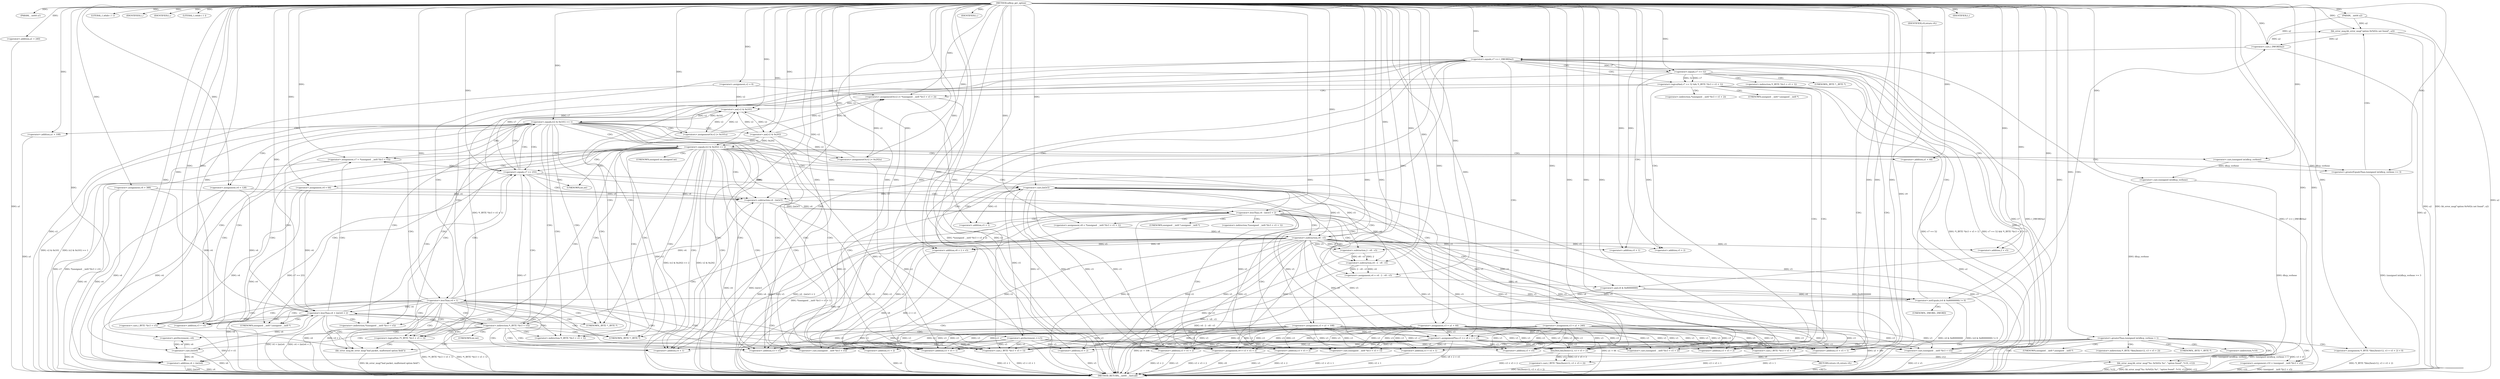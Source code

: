 digraph udhcp_get_option {  
"1000111" [label = "(METHOD,udhcp_get_option)" ]
"1000359" [label = "(METHOD_RETURN,__int64 __fastcall)" ]
"1000112" [label = "(PARAM,__int64 a1)" ]
"1000113" [label = "(PARAM,__int64 a2)" ]
"1000125" [label = "(<operator>.assignment,v2 = 0)" ]
"1000128" [label = "(<operator>.assignment,v3 = a1 + 240)" ]
"1000130" [label = "(<operator>.addition,a1 + 240)" ]
"1000133" [label = "(<operator>.assignment,v4 = 388)" ]
"1000137" [label = "(LITERAL,1,while ( 1 ))" ]
"1000139" [label = "(IDENTIFIER,L,)" ]
"1000140" [label = "(IDENTIFIER,L,)" ]
"1000142" [label = "(LITERAL,1,while ( 1 ))" ]
"1000144" [label = "(<operator>.assignment,v7 = *(unsigned __int8 *)(v3 + v5))" ]
"1000147" [label = "(<operator>.cast,(unsigned __int8 *)(v3 + v5))" ]
"1000149" [label = "(<operator>.addition,v3 + v5)" ]
"1000154" [label = "(<operator>.cast,(_BYTE *)(v3 + v5))" ]
"1000156" [label = "(<operator>.addition,v3 + v5)" ]
"1000160" [label = "(<operator>.preDecrement,--v6)" ]
"1000162" [label = "(<operator>.preIncrement,++v5)" ]
"1000165" [label = "(<operator>.lessThan,v4 + (int)v6 < 2)" ]
"1000166" [label = "(<operator>.addition,v4 + (int)v6)" ]
"1000168" [label = "(<operator>.cast,(int)v6)" ]
"1000174" [label = "(<operator>.equals,v7 == 255)" ]
"1000179" [label = "(<operator>.equals,(v2 & 0x101) == 1)" ]
"1000180" [label = "(<operator>.and,v2 & 0x101)" ]
"1000185" [label = "(<operators>.assignmentOr,v2 |= 0x101u)" ]
"1000188" [label = "(<operator>.assignment,v4 = 128)" ]
"1000191" [label = "(<operator>.assignment,v3 = a1 + 108)" ]
"1000193" [label = "(<operator>.addition,a1 + 108)" ]
"1000198" [label = "(<operator>.equals,(v2 & 0x202) == 2)" ]
"1000199" [label = "(<operator>.and,v2 & 0x202)" ]
"1000204" [label = "(<operators>.assignmentOr,v2 |= 0x202u)" ]
"1000207" [label = "(<operator>.assignment,v4 = 64)" ]
"1000210" [label = "(<operator>.assignment,v3 = a1 + 44)" ]
"1000212" [label = "(<operator>.addition,a1 + 44)" ]
"1000217" [label = "(<operator>.greaterEqualsThan,(unsigned int)dhcp_verbose >= 3)" ]
"1000218" [label = "(<operator>.cast,(unsigned int)dhcp_verbose)" ]
"1000222" [label = "(bb_error_msg,bb_error_msg(\"option 0x%02x not found\", a2))" ]
"1000225" [label = "(IDENTIFIER,L,)" ]
"1000227" [label = "(<operator>.lessThan,v4 - (int)v5 < 2)" ]
"1000228" [label = "(<operator>.subtraction,v4 - (int)v5)" ]
"1000230" [label = "(<operator>.cast,(int)v5)" ]
"1000235" [label = "(<operator>.assignment,v8 = *(unsigned __int8 *)(v3 + v5 + 1))" ]
"1000238" [label = "(<operator>.cast,(unsigned __int8 *)(v3 + v5 + 1))" ]
"1000240" [label = "(<operator>.addition,v3 + v5 + 1)" ]
"1000242" [label = "(<operator>.addition,v5 + 1)" ]
"1000245" [label = "(<operator>.assignment,v4 = v4 - 2 - v8 - v5)" ]
"1000247" [label = "(<operator>.subtraction,v4 - 2 - v8 - v5)" ]
"1000249" [label = "(<operator>.subtraction,2 - v8 - v5)" ]
"1000251" [label = "(<operator>.subtraction,v8 - v5)" ]
"1000255" [label = "(<operator>.notEquals,(v4 & 0x80000000) != 0)" ]
"1000256" [label = "(<operator>.and,v4 & 0x80000000)" ]
"1000262" [label = "(<operator>.equals,v7 == (_DWORD)a2)" ]
"1000264" [label = "(<operator>.cast,(_DWORD)a2)" ]
"1000269" [label = "(<operator>.logicalAnd,v7 == 52 && *(_BYTE *)(v3 + v5 + 1))" ]
"1000270" [label = "(<operator>.equals,v7 == 52)" ]
"1000274" [label = "(<operator>.cast,(_BYTE *)(v3 + v5 + 1))" ]
"1000276" [label = "(<operator>.addition,v3 + v5 + 1)" ]
"1000278" [label = "(<operator>.addition,v5 + 1)" ]
"1000281" [label = "(<operators>.assignmentOr,v2 |= *(unsigned __int8 *)(v3 + v5 + 2))" ]
"1000284" [label = "(<operator>.cast,(unsigned __int8 *)(v3 + v5 + 2))" ]
"1000286" [label = "(<operator>.addition,v3 + v5 + 2)" ]
"1000288" [label = "(<operator>.addition,v5 + 2)" ]
"1000291" [label = "(<operator>.assignmentPlus,v3 += v8 + 2 + v5)" ]
"1000293" [label = "(<operator>.addition,v8 + 2 + v5)" ]
"1000295" [label = "(<operator>.addition,2 + v5)" ]
"1000299" [label = "(<operator>.lessThan,v4 < 1)" ]
"1000304" [label = "(<operator>.logicalNot,!*(_BYTE *)(v3 + v5 + 1))" ]
"1000306" [label = "(<operator>.cast,(_BYTE *)(v3 + v5 + 1))" ]
"1000308" [label = "(<operator>.addition,v3 + v5 + 1)" ]
"1000310" [label = "(<operator>.addition,v5 + 1)" ]
"1000315" [label = "(bb_error_msg,bb_error_msg(\"bad packet, malformed option field\"))" ]
"1000317" [label = "(IDENTIFIER,L,)" ]
"1000318" [label = "(<operator>.assignment,v9 = v3 + v5 + 2)" ]
"1000320" [label = "(<operator>.addition,v3 + v5 + 2)" ]
"1000322" [label = "(<operator>.addition,v5 + 2)" ]
"1000326" [label = "(<operator>.greaterThan,(unsigned int)dhcp_verbose > 1)" ]
"1000327" [label = "(<operator>.cast,(unsigned int)dhcp_verbose)" ]
"1000332" [label = "(<operator>.assignment,v10 = (unsigned __int8 *)(v3 + v5))" ]
"1000334" [label = "(<operator>.cast,(unsigned __int8 *)(v3 + v5))" ]
"1000336" [label = "(<operator>.addition,v3 + v5)" ]
"1000339" [label = "(<operator>.assignment,*(_BYTE *)bin2hex(v12, v3 + v5 + 2) = 0)" ]
"1000341" [label = "(<operator>.cast,(_BYTE *)bin2hex(v12, v3 + v5 + 2))" ]
"1000343" [label = "(bin2hex,bin2hex(v12, v3 + v5 + 2))" ]
"1000345" [label = "(<operator>.addition,v3 + v5 + 2)" ]
"1000347" [label = "(<operator>.addition,v5 + 2)" ]
"1000351" [label = "(bb_error_msg,bb_error_msg(\"%s: 0x%02x %s\", \"option found\", *v10, v12))" ]
"1000357" [label = "(RETURN,return v9;,return v9;)" ]
"1000358" [label = "(IDENTIFIER,v9,return v9;)" ]
"1000146" [label = "(<operator>.indirection,*(unsigned __int8 *)(v3 + v5))" ]
"1000148" [label = "(UNKNOWN,unsigned __int8 *,unsigned __int8 *)" ]
"1000153" [label = "(<operator>.indirection,*(_BYTE *)(v3 + v5))" ]
"1000155" [label = "(UNKNOWN,_BYTE *,_BYTE *)" ]
"1000169" [label = "(UNKNOWN,int,int)" ]
"1000219" [label = "(UNKNOWN,unsigned int,unsigned int)" ]
"1000231" [label = "(UNKNOWN,int,int)" ]
"1000237" [label = "(<operator>.indirection,*(unsigned __int8 *)(v3 + v5 + 1))" ]
"1000239" [label = "(UNKNOWN,unsigned __int8 *,unsigned __int8 *)" ]
"1000265" [label = "(UNKNOWN,_DWORD,_DWORD)" ]
"1000273" [label = "(<operator>.indirection,*(_BYTE *)(v3 + v5 + 1))" ]
"1000275" [label = "(UNKNOWN,_BYTE *,_BYTE *)" ]
"1000283" [label = "(<operator>.indirection,*(unsigned __int8 *)(v3 + v5 + 2))" ]
"1000285" [label = "(UNKNOWN,unsigned __int8 *,unsigned __int8 *)" ]
"1000305" [label = "(<operator>.indirection,*(_BYTE *)(v3 + v5 + 1))" ]
"1000307" [label = "(UNKNOWN,_BYTE *,_BYTE *)" ]
"1000335" [label = "(UNKNOWN,unsigned __int8 *,unsigned __int8 *)" ]
"1000340" [label = "(<operator>.indirection,*(_BYTE *)bin2hex(v12, v3 + v5 + 2))" ]
"1000342" [label = "(UNKNOWN,_BYTE *,_BYTE *)" ]
"1000354" [label = "(<operator>.indirection,*v10)" ]
  "1000357" -> "1000359"  [ label = "DDG: <RET>"] 
  "1000228" -> "1000359"  [ label = "DDG: v4"] 
  "1000210" -> "1000359"  [ label = "DDG: a1 + 44"] 
  "1000326" -> "1000359"  [ label = "DDG: (unsigned int)dhcp_verbose"] 
  "1000293" -> "1000359"  [ label = "DDG: v8"] 
  "1000166" -> "1000359"  [ label = "DDG: v4"] 
  "1000193" -> "1000359"  [ label = "DDG: a1"] 
  "1000204" -> "1000359"  [ label = "DDG: v2"] 
  "1000199" -> "1000359"  [ label = "DDG: v2"] 
  "1000293" -> "1000359"  [ label = "DDG: 2 + v5"] 
  "1000347" -> "1000359"  [ label = "DDG: v5"] 
  "1000113" -> "1000359"  [ label = "DDG: a2"] 
  "1000320" -> "1000359"  [ label = "DDG: v5 + 2"] 
  "1000198" -> "1000359"  [ label = "DDG: v2 & 0x202"] 
  "1000188" -> "1000359"  [ label = "DDG: v4"] 
  "1000165" -> "1000359"  [ label = "DDG: v4 + (int)v6"] 
  "1000318" -> "1000359"  [ label = "DDG: v9"] 
  "1000174" -> "1000359"  [ label = "DDG: v7 == 255"] 
  "1000320" -> "1000359"  [ label = "DDG: v3"] 
  "1000269" -> "1000359"  [ label = "DDG: v7 == 52 && *(_BYTE *)(v3 + v5 + 1)"] 
  "1000306" -> "1000359"  [ label = "DDG: v3 + v5 + 1"] 
  "1000351" -> "1000359"  [ label = "DDG: bb_error_msg(\"%s: 0x%02x %s\", \"option found\", *v10, v12)"] 
  "1000212" -> "1000359"  [ label = "DDG: a1"] 
  "1000217" -> "1000359"  [ label = "DDG: (unsigned int)dhcp_verbose >= 3"] 
  "1000332" -> "1000359"  [ label = "DDG: (unsigned __int8 *)(v3 + v5)"] 
  "1000228" -> "1000359"  [ label = "DDG: (int)v5"] 
  "1000322" -> "1000359"  [ label = "DDG: v5"] 
  "1000255" -> "1000359"  [ label = "DDG: v4 & 0x80000000"] 
  "1000281" -> "1000359"  [ label = "DDG: *(unsigned __int8 *)(v3 + v5 + 2)"] 
  "1000128" -> "1000359"  [ label = "DDG: a1 + 240"] 
  "1000351" -> "1000359"  [ label = "DDG: v12"] 
  "1000318" -> "1000359"  [ label = "DDG: v3 + v5 + 2"] 
  "1000133" -> "1000359"  [ label = "DDG: v4"] 
  "1000269" -> "1000359"  [ label = "DDG: v7 == 52"] 
  "1000264" -> "1000359"  [ label = "DDG: a2"] 
  "1000227" -> "1000359"  [ label = "DDG: v4 - (int)v5 < 2"] 
  "1000222" -> "1000359"  [ label = "DDG: a2"] 
  "1000179" -> "1000359"  [ label = "DDG: v2 & 0x101"] 
  "1000343" -> "1000359"  [ label = "DDG: v3 + v5 + 2"] 
  "1000281" -> "1000359"  [ label = "DDG: v2"] 
  "1000308" -> "1000359"  [ label = "DDG: v5 + 1"] 
  "1000245" -> "1000359"  [ label = "DDG: v4 - 2 - v8 - v5"] 
  "1000235" -> "1000359"  [ label = "DDG: *(unsigned __int8 *)(v3 + v5 + 1)"] 
  "1000270" -> "1000359"  [ label = "DDG: v7"] 
  "1000262" -> "1000359"  [ label = "DDG: v7"] 
  "1000304" -> "1000359"  [ label = "DDG: !*(_BYTE *)(v3 + v5 + 1)"] 
  "1000345" -> "1000359"  [ label = "DDG: v3"] 
  "1000291" -> "1000359"  [ label = "DDG: v8 + 2 + v5"] 
  "1000255" -> "1000359"  [ label = "DDG: (v4 & 0x80000000) != 0"] 
  "1000222" -> "1000359"  [ label = "DDG: bb_error_msg(\"option 0x%02x not found\", a2)"] 
  "1000191" -> "1000359"  [ label = "DDG: a1 + 108"] 
  "1000130" -> "1000359"  [ label = "DDG: a1"] 
  "1000247" -> "1000359"  [ label = "DDG: 2 - v8 - v5"] 
  "1000341" -> "1000359"  [ label = "DDG: bin2hex(v12, v3 + v5 + 2)"] 
  "1000251" -> "1000359"  [ label = "DDG: v8"] 
  "1000168" -> "1000359"  [ label = "DDG: v6"] 
  "1000198" -> "1000359"  [ label = "DDG: (v2 & 0x202) == 2"] 
  "1000256" -> "1000359"  [ label = "DDG: v4"] 
  "1000315" -> "1000359"  [ label = "DDG: bb_error_msg(\"bad packet, malformed option field\")"] 
  "1000207" -> "1000359"  [ label = "DDG: v4"] 
  "1000125" -> "1000359"  [ label = "DDG: v2"] 
  "1000154" -> "1000359"  [ label = "DDG: v3 + v5"] 
  "1000334" -> "1000359"  [ label = "DDG: v3 + v5"] 
  "1000299" -> "1000359"  [ label = "DDG: v4"] 
  "1000227" -> "1000359"  [ label = "DDG: v4 - (int)v5"] 
  "1000327" -> "1000359"  [ label = "DDG: dhcp_verbose"] 
  "1000269" -> "1000359"  [ label = "DDG: *(_BYTE *)(v3 + v5 + 1)"] 
  "1000240" -> "1000359"  [ label = "DDG: v5 + 1"] 
  "1000179" -> "1000359"  [ label = "DDG: (v2 & 0x101) == 1"] 
  "1000299" -> "1000359"  [ label = "DDG: v4 < 1"] 
  "1000351" -> "1000359"  [ label = "DDG: *v10"] 
  "1000345" -> "1000359"  [ label = "DDG: v5 + 2"] 
  "1000276" -> "1000359"  [ label = "DDG: v5 + 1"] 
  "1000262" -> "1000359"  [ label = "DDG: (_DWORD)a2"] 
  "1000144" -> "1000359"  [ label = "DDG: v7"] 
  "1000304" -> "1000359"  [ label = "DDG: *(_BYTE *)(v3 + v5 + 1)"] 
  "1000339" -> "1000359"  [ label = "DDG: *(_BYTE *)bin2hex(v12, v3 + v5 + 2)"] 
  "1000326" -> "1000359"  [ label = "DDG: (unsigned int)dhcp_verbose > 1"] 
  "1000274" -> "1000359"  [ label = "DDG: v3 + v5 + 1"] 
  "1000174" -> "1000359"  [ label = "DDG: v7"] 
  "1000262" -> "1000359"  [ label = "DDG: v7 == (_DWORD)a2"] 
  "1000144" -> "1000359"  [ label = "DDG: *(unsigned __int8 *)(v3 + v5)"] 
  "1000238" -> "1000359"  [ label = "DDG: v3 + v5 + 1"] 
  "1000166" -> "1000359"  [ label = "DDG: (int)v6"] 
  "1000165" -> "1000359"  [ label = "DDG: v4 + (int)v6 < 2"] 
  "1000185" -> "1000359"  [ label = "DDG: v2"] 
  "1000249" -> "1000359"  [ label = "DDG: v8 - v5"] 
  "1000332" -> "1000359"  [ label = "DDG: v10"] 
  "1000111" -> "1000112"  [ label = "DDG: "] 
  "1000111" -> "1000113"  [ label = "DDG: "] 
  "1000111" -> "1000125"  [ label = "DDG: "] 
  "1000111" -> "1000128"  [ label = "DDG: "] 
  "1000111" -> "1000130"  [ label = "DDG: "] 
  "1000111" -> "1000133"  [ label = "DDG: "] 
  "1000111" -> "1000137"  [ label = "DDG: "] 
  "1000111" -> "1000139"  [ label = "DDG: "] 
  "1000111" -> "1000140"  [ label = "DDG: "] 
  "1000111" -> "1000142"  [ label = "DDG: "] 
  "1000111" -> "1000144"  [ label = "DDG: "] 
  "1000291" -> "1000147"  [ label = "DDG: v3"] 
  "1000191" -> "1000147"  [ label = "DDG: v3"] 
  "1000128" -> "1000147"  [ label = "DDG: v3"] 
  "1000210" -> "1000147"  [ label = "DDG: v3"] 
  "1000111" -> "1000147"  [ label = "DDG: "] 
  "1000162" -> "1000147"  [ label = "DDG: v5"] 
  "1000251" -> "1000147"  [ label = "DDG: v5"] 
  "1000291" -> "1000149"  [ label = "DDG: v3"] 
  "1000191" -> "1000149"  [ label = "DDG: v3"] 
  "1000128" -> "1000149"  [ label = "DDG: v3"] 
  "1000210" -> "1000149"  [ label = "DDG: v3"] 
  "1000111" -> "1000149"  [ label = "DDG: "] 
  "1000162" -> "1000149"  [ label = "DDG: v5"] 
  "1000251" -> "1000149"  [ label = "DDG: v5"] 
  "1000111" -> "1000154"  [ label = "DDG: "] 
  "1000111" -> "1000156"  [ label = "DDG: "] 
  "1000168" -> "1000160"  [ label = "DDG: v6"] 
  "1000111" -> "1000160"  [ label = "DDG: "] 
  "1000111" -> "1000162"  [ label = "DDG: "] 
  "1000188" -> "1000165"  [ label = "DDG: v4"] 
  "1000133" -> "1000165"  [ label = "DDG: v4"] 
  "1000207" -> "1000165"  [ label = "DDG: v4"] 
  "1000299" -> "1000165"  [ label = "DDG: v4"] 
  "1000111" -> "1000165"  [ label = "DDG: "] 
  "1000168" -> "1000165"  [ label = "DDG: v6"] 
  "1000188" -> "1000166"  [ label = "DDG: v4"] 
  "1000133" -> "1000166"  [ label = "DDG: v4"] 
  "1000207" -> "1000166"  [ label = "DDG: v4"] 
  "1000299" -> "1000166"  [ label = "DDG: v4"] 
  "1000111" -> "1000166"  [ label = "DDG: "] 
  "1000168" -> "1000166"  [ label = "DDG: v6"] 
  "1000160" -> "1000168"  [ label = "DDG: v6"] 
  "1000111" -> "1000168"  [ label = "DDG: "] 
  "1000270" -> "1000174"  [ label = "DDG: v7"] 
  "1000144" -> "1000174"  [ label = "DDG: v7"] 
  "1000111" -> "1000174"  [ label = "DDG: "] 
  "1000180" -> "1000179"  [ label = "DDG: v2"] 
  "1000180" -> "1000179"  [ label = "DDG: 0x101"] 
  "1000281" -> "1000180"  [ label = "DDG: v2"] 
  "1000125" -> "1000180"  [ label = "DDG: v2"] 
  "1000185" -> "1000180"  [ label = "DDG: v2"] 
  "1000204" -> "1000180"  [ label = "DDG: v2"] 
  "1000199" -> "1000180"  [ label = "DDG: v2"] 
  "1000111" -> "1000180"  [ label = "DDG: "] 
  "1000111" -> "1000179"  [ label = "DDG: "] 
  "1000111" -> "1000185"  [ label = "DDG: "] 
  "1000180" -> "1000185"  [ label = "DDG: v2"] 
  "1000111" -> "1000188"  [ label = "DDG: "] 
  "1000111" -> "1000191"  [ label = "DDG: "] 
  "1000111" -> "1000193"  [ label = "DDG: "] 
  "1000199" -> "1000198"  [ label = "DDG: v2"] 
  "1000199" -> "1000198"  [ label = "DDG: 0x202"] 
  "1000180" -> "1000199"  [ label = "DDG: v2"] 
  "1000111" -> "1000199"  [ label = "DDG: "] 
  "1000111" -> "1000198"  [ label = "DDG: "] 
  "1000111" -> "1000204"  [ label = "DDG: "] 
  "1000199" -> "1000204"  [ label = "DDG: v2"] 
  "1000111" -> "1000207"  [ label = "DDG: "] 
  "1000111" -> "1000210"  [ label = "DDG: "] 
  "1000111" -> "1000212"  [ label = "DDG: "] 
  "1000218" -> "1000217"  [ label = "DDG: dhcp_verbose"] 
  "1000111" -> "1000218"  [ label = "DDG: "] 
  "1000111" -> "1000217"  [ label = "DDG: "] 
  "1000111" -> "1000222"  [ label = "DDG: "] 
  "1000264" -> "1000222"  [ label = "DDG: a2"] 
  "1000113" -> "1000222"  [ label = "DDG: a2"] 
  "1000111" -> "1000225"  [ label = "DDG: "] 
  "1000228" -> "1000227"  [ label = "DDG: v4"] 
  "1000228" -> "1000227"  [ label = "DDG: (int)v5"] 
  "1000188" -> "1000228"  [ label = "DDG: v4"] 
  "1000133" -> "1000228"  [ label = "DDG: v4"] 
  "1000207" -> "1000228"  [ label = "DDG: v4"] 
  "1000299" -> "1000228"  [ label = "DDG: v4"] 
  "1000111" -> "1000228"  [ label = "DDG: "] 
  "1000230" -> "1000228"  [ label = "DDG: v5"] 
  "1000162" -> "1000230"  [ label = "DDG: v5"] 
  "1000111" -> "1000230"  [ label = "DDG: "] 
  "1000251" -> "1000230"  [ label = "DDG: v5"] 
  "1000111" -> "1000227"  [ label = "DDG: "] 
  "1000111" -> "1000235"  [ label = "DDG: "] 
  "1000291" -> "1000238"  [ label = "DDG: v3"] 
  "1000191" -> "1000238"  [ label = "DDG: v3"] 
  "1000128" -> "1000238"  [ label = "DDG: v3"] 
  "1000210" -> "1000238"  [ label = "DDG: v3"] 
  "1000111" -> "1000238"  [ label = "DDG: "] 
  "1000230" -> "1000238"  [ label = "DDG: v5"] 
  "1000291" -> "1000240"  [ label = "DDG: v3"] 
  "1000191" -> "1000240"  [ label = "DDG: v3"] 
  "1000128" -> "1000240"  [ label = "DDG: v3"] 
  "1000210" -> "1000240"  [ label = "DDG: v3"] 
  "1000111" -> "1000240"  [ label = "DDG: "] 
  "1000230" -> "1000240"  [ label = "DDG: v5"] 
  "1000230" -> "1000242"  [ label = "DDG: v5"] 
  "1000111" -> "1000242"  [ label = "DDG: "] 
  "1000247" -> "1000245"  [ label = "DDG: v4"] 
  "1000247" -> "1000245"  [ label = "DDG: 2 - v8 - v5"] 
  "1000111" -> "1000245"  [ label = "DDG: "] 
  "1000228" -> "1000247"  [ label = "DDG: v4"] 
  "1000111" -> "1000247"  [ label = "DDG: "] 
  "1000249" -> "1000247"  [ label = "DDG: 2"] 
  "1000249" -> "1000247"  [ label = "DDG: v8 - v5"] 
  "1000111" -> "1000249"  [ label = "DDG: "] 
  "1000251" -> "1000249"  [ label = "DDG: v8"] 
  "1000251" -> "1000249"  [ label = "DDG: v5"] 
  "1000235" -> "1000251"  [ label = "DDG: v8"] 
  "1000111" -> "1000251"  [ label = "DDG: "] 
  "1000230" -> "1000251"  [ label = "DDG: v5"] 
  "1000256" -> "1000255"  [ label = "DDG: v4"] 
  "1000256" -> "1000255"  [ label = "DDG: 0x80000000"] 
  "1000245" -> "1000256"  [ label = "DDG: v4"] 
  "1000111" -> "1000256"  [ label = "DDG: "] 
  "1000111" -> "1000255"  [ label = "DDG: "] 
  "1000174" -> "1000262"  [ label = "DDG: v7"] 
  "1000111" -> "1000262"  [ label = "DDG: "] 
  "1000264" -> "1000262"  [ label = "DDG: a2"] 
  "1000222" -> "1000264"  [ label = "DDG: a2"] 
  "1000113" -> "1000264"  [ label = "DDG: a2"] 
  "1000111" -> "1000264"  [ label = "DDG: "] 
  "1000270" -> "1000269"  [ label = "DDG: v7"] 
  "1000270" -> "1000269"  [ label = "DDG: 52"] 
  "1000262" -> "1000270"  [ label = "DDG: v7"] 
  "1000111" -> "1000270"  [ label = "DDG: "] 
  "1000111" -> "1000274"  [ label = "DDG: "] 
  "1000291" -> "1000274"  [ label = "DDG: v3"] 
  "1000191" -> "1000274"  [ label = "DDG: v3"] 
  "1000128" -> "1000274"  [ label = "DDG: v3"] 
  "1000210" -> "1000274"  [ label = "DDG: v3"] 
  "1000251" -> "1000274"  [ label = "DDG: v5"] 
  "1000111" -> "1000276"  [ label = "DDG: "] 
  "1000291" -> "1000276"  [ label = "DDG: v3"] 
  "1000191" -> "1000276"  [ label = "DDG: v3"] 
  "1000128" -> "1000276"  [ label = "DDG: v3"] 
  "1000210" -> "1000276"  [ label = "DDG: v3"] 
  "1000251" -> "1000276"  [ label = "DDG: v5"] 
  "1000251" -> "1000278"  [ label = "DDG: v5"] 
  "1000111" -> "1000278"  [ label = "DDG: "] 
  "1000125" -> "1000281"  [ label = "DDG: v2"] 
  "1000185" -> "1000281"  [ label = "DDG: v2"] 
  "1000204" -> "1000281"  [ label = "DDG: v2"] 
  "1000199" -> "1000281"  [ label = "DDG: v2"] 
  "1000111" -> "1000281"  [ label = "DDG: "] 
  "1000111" -> "1000284"  [ label = "DDG: "] 
  "1000291" -> "1000284"  [ label = "DDG: v3"] 
  "1000191" -> "1000284"  [ label = "DDG: v3"] 
  "1000128" -> "1000284"  [ label = "DDG: v3"] 
  "1000210" -> "1000284"  [ label = "DDG: v3"] 
  "1000251" -> "1000284"  [ label = "DDG: v5"] 
  "1000111" -> "1000286"  [ label = "DDG: "] 
  "1000291" -> "1000286"  [ label = "DDG: v3"] 
  "1000191" -> "1000286"  [ label = "DDG: v3"] 
  "1000128" -> "1000286"  [ label = "DDG: v3"] 
  "1000210" -> "1000286"  [ label = "DDG: v3"] 
  "1000251" -> "1000286"  [ label = "DDG: v5"] 
  "1000251" -> "1000288"  [ label = "DDG: v5"] 
  "1000111" -> "1000288"  [ label = "DDG: "] 
  "1000251" -> "1000291"  [ label = "DDG: v8"] 
  "1000111" -> "1000291"  [ label = "DDG: "] 
  "1000251" -> "1000291"  [ label = "DDG: v5"] 
  "1000191" -> "1000291"  [ label = "DDG: v3"] 
  "1000128" -> "1000291"  [ label = "DDG: v3"] 
  "1000210" -> "1000291"  [ label = "DDG: v3"] 
  "1000251" -> "1000293"  [ label = "DDG: v8"] 
  "1000111" -> "1000293"  [ label = "DDG: "] 
  "1000251" -> "1000293"  [ label = "DDG: v5"] 
  "1000111" -> "1000295"  [ label = "DDG: "] 
  "1000251" -> "1000295"  [ label = "DDG: v5"] 
  "1000256" -> "1000299"  [ label = "DDG: v4"] 
  "1000111" -> "1000299"  [ label = "DDG: "] 
  "1000269" -> "1000304"  [ label = "DDG: *(_BYTE *)(v3 + v5 + 1)"] 
  "1000291" -> "1000306"  [ label = "DDG: v3"] 
  "1000191" -> "1000306"  [ label = "DDG: v3"] 
  "1000128" -> "1000306"  [ label = "DDG: v3"] 
  "1000210" -> "1000306"  [ label = "DDG: v3"] 
  "1000111" -> "1000306"  [ label = "DDG: "] 
  "1000162" -> "1000306"  [ label = "DDG: v5"] 
  "1000251" -> "1000306"  [ label = "DDG: v5"] 
  "1000291" -> "1000308"  [ label = "DDG: v3"] 
  "1000191" -> "1000308"  [ label = "DDG: v3"] 
  "1000128" -> "1000308"  [ label = "DDG: v3"] 
  "1000210" -> "1000308"  [ label = "DDG: v3"] 
  "1000111" -> "1000308"  [ label = "DDG: "] 
  "1000162" -> "1000308"  [ label = "DDG: v5"] 
  "1000251" -> "1000308"  [ label = "DDG: v5"] 
  "1000162" -> "1000310"  [ label = "DDG: v5"] 
  "1000251" -> "1000310"  [ label = "DDG: v5"] 
  "1000111" -> "1000310"  [ label = "DDG: "] 
  "1000111" -> "1000315"  [ label = "DDG: "] 
  "1000111" -> "1000317"  [ label = "DDG: "] 
  "1000291" -> "1000318"  [ label = "DDG: v3"] 
  "1000191" -> "1000318"  [ label = "DDG: v3"] 
  "1000128" -> "1000318"  [ label = "DDG: v3"] 
  "1000210" -> "1000318"  [ label = "DDG: v3"] 
  "1000111" -> "1000318"  [ label = "DDG: "] 
  "1000162" -> "1000318"  [ label = "DDG: v5"] 
  "1000251" -> "1000318"  [ label = "DDG: v5"] 
  "1000230" -> "1000318"  [ label = "DDG: v5"] 
  "1000291" -> "1000320"  [ label = "DDG: v3"] 
  "1000191" -> "1000320"  [ label = "DDG: v3"] 
  "1000128" -> "1000320"  [ label = "DDG: v3"] 
  "1000210" -> "1000320"  [ label = "DDG: v3"] 
  "1000111" -> "1000320"  [ label = "DDG: "] 
  "1000162" -> "1000320"  [ label = "DDG: v5"] 
  "1000251" -> "1000320"  [ label = "DDG: v5"] 
  "1000230" -> "1000320"  [ label = "DDG: v5"] 
  "1000162" -> "1000322"  [ label = "DDG: v5"] 
  "1000251" -> "1000322"  [ label = "DDG: v5"] 
  "1000230" -> "1000322"  [ label = "DDG: v5"] 
  "1000111" -> "1000322"  [ label = "DDG: "] 
  "1000327" -> "1000326"  [ label = "DDG: dhcp_verbose"] 
  "1000218" -> "1000327"  [ label = "DDG: dhcp_verbose"] 
  "1000111" -> "1000327"  [ label = "DDG: "] 
  "1000111" -> "1000326"  [ label = "DDG: "] 
  "1000334" -> "1000332"  [ label = "DDG: v3 + v5"] 
  "1000111" -> "1000332"  [ label = "DDG: "] 
  "1000111" -> "1000334"  [ label = "DDG: "] 
  "1000291" -> "1000334"  [ label = "DDG: v3"] 
  "1000191" -> "1000334"  [ label = "DDG: v3"] 
  "1000128" -> "1000334"  [ label = "DDG: v3"] 
  "1000210" -> "1000334"  [ label = "DDG: v3"] 
  "1000162" -> "1000334"  [ label = "DDG: v5"] 
  "1000251" -> "1000334"  [ label = "DDG: v5"] 
  "1000230" -> "1000334"  [ label = "DDG: v5"] 
  "1000111" -> "1000336"  [ label = "DDG: "] 
  "1000291" -> "1000336"  [ label = "DDG: v3"] 
  "1000191" -> "1000336"  [ label = "DDG: v3"] 
  "1000128" -> "1000336"  [ label = "DDG: v3"] 
  "1000210" -> "1000336"  [ label = "DDG: v3"] 
  "1000162" -> "1000336"  [ label = "DDG: v5"] 
  "1000251" -> "1000336"  [ label = "DDG: v5"] 
  "1000230" -> "1000336"  [ label = "DDG: v5"] 
  "1000111" -> "1000339"  [ label = "DDG: "] 
  "1000343" -> "1000341"  [ label = "DDG: v12"] 
  "1000343" -> "1000341"  [ label = "DDG: v3 + v5 + 2"] 
  "1000111" -> "1000343"  [ label = "DDG: "] 
  "1000291" -> "1000343"  [ label = "DDG: v3"] 
  "1000191" -> "1000343"  [ label = "DDG: v3"] 
  "1000128" -> "1000343"  [ label = "DDG: v3"] 
  "1000210" -> "1000343"  [ label = "DDG: v3"] 
  "1000162" -> "1000343"  [ label = "DDG: v5"] 
  "1000251" -> "1000343"  [ label = "DDG: v5"] 
  "1000230" -> "1000343"  [ label = "DDG: v5"] 
  "1000111" -> "1000345"  [ label = "DDG: "] 
  "1000291" -> "1000345"  [ label = "DDG: v3"] 
  "1000191" -> "1000345"  [ label = "DDG: v3"] 
  "1000128" -> "1000345"  [ label = "DDG: v3"] 
  "1000210" -> "1000345"  [ label = "DDG: v3"] 
  "1000162" -> "1000345"  [ label = "DDG: v5"] 
  "1000251" -> "1000345"  [ label = "DDG: v5"] 
  "1000230" -> "1000345"  [ label = "DDG: v5"] 
  "1000111" -> "1000347"  [ label = "DDG: "] 
  "1000162" -> "1000347"  [ label = "DDG: v5"] 
  "1000251" -> "1000347"  [ label = "DDG: v5"] 
  "1000230" -> "1000347"  [ label = "DDG: v5"] 
  "1000111" -> "1000351"  [ label = "DDG: "] 
  "1000343" -> "1000351"  [ label = "DDG: v12"] 
  "1000358" -> "1000357"  [ label = "DDG: v9"] 
  "1000318" -> "1000357"  [ label = "DDG: v9"] 
  "1000111" -> "1000358"  [ label = "DDG: "] 
  "1000153" -> "1000169"  [ label = "CDG: "] 
  "1000153" -> "1000168"  [ label = "CDG: "] 
  "1000153" -> "1000166"  [ label = "CDG: "] 
  "1000153" -> "1000165"  [ label = "CDG: "] 
  "1000153" -> "1000162"  [ label = "CDG: "] 
  "1000153" -> "1000160"  [ label = "CDG: "] 
  "1000153" -> "1000174"  [ label = "CDG: "] 
  "1000153" -> "1000304"  [ label = "CDG: "] 
  "1000153" -> "1000310"  [ label = "CDG: "] 
  "1000153" -> "1000308"  [ label = "CDG: "] 
  "1000153" -> "1000307"  [ label = "CDG: "] 
  "1000153" -> "1000306"  [ label = "CDG: "] 
  "1000153" -> "1000305"  [ label = "CDG: "] 
  "1000165" -> "1000315"  [ label = "CDG: "] 
  "1000165" -> "1000174"  [ label = "CDG: "] 
  "1000165" -> "1000144"  [ label = "CDG: "] 
  "1000165" -> "1000156"  [ label = "CDG: "] 
  "1000165" -> "1000155"  [ label = "CDG: "] 
  "1000165" -> "1000154"  [ label = "CDG: "] 
  "1000165" -> "1000153"  [ label = "CDG: "] 
  "1000165" -> "1000149"  [ label = "CDG: "] 
  "1000165" -> "1000148"  [ label = "CDG: "] 
  "1000165" -> "1000147"  [ label = "CDG: "] 
  "1000165" -> "1000146"  [ label = "CDG: "] 
  "1000174" -> "1000180"  [ label = "CDG: "] 
  "1000174" -> "1000179"  [ label = "CDG: "] 
  "1000174" -> "1000231"  [ label = "CDG: "] 
  "1000174" -> "1000230"  [ label = "CDG: "] 
  "1000174" -> "1000228"  [ label = "CDG: "] 
  "1000174" -> "1000227"  [ label = "CDG: "] 
  "1000179" -> "1000191"  [ label = "CDG: "] 
  "1000179" -> "1000188"  [ label = "CDG: "] 
  "1000179" -> "1000185"  [ label = "CDG: "] 
  "1000179" -> "1000199"  [ label = "CDG: "] 
  "1000179" -> "1000198"  [ label = "CDG: "] 
  "1000179" -> "1000193"  [ label = "CDG: "] 
  "1000179" -> "1000304"  [ label = "CDG: "] 
  "1000179" -> "1000310"  [ label = "CDG: "] 
  "1000179" -> "1000308"  [ label = "CDG: "] 
  "1000179" -> "1000307"  [ label = "CDG: "] 
  "1000179" -> "1000306"  [ label = "CDG: "] 
  "1000179" -> "1000305"  [ label = "CDG: "] 
  "1000179" -> "1000174"  [ label = "CDG: "] 
  "1000179" -> "1000144"  [ label = "CDG: "] 
  "1000179" -> "1000156"  [ label = "CDG: "] 
  "1000179" -> "1000155"  [ label = "CDG: "] 
  "1000179" -> "1000154"  [ label = "CDG: "] 
  "1000179" -> "1000153"  [ label = "CDG: "] 
  "1000179" -> "1000149"  [ label = "CDG: "] 
  "1000179" -> "1000148"  [ label = "CDG: "] 
  "1000179" -> "1000147"  [ label = "CDG: "] 
  "1000179" -> "1000146"  [ label = "CDG: "] 
  "1000198" -> "1000207"  [ label = "CDG: "] 
  "1000198" -> "1000204"  [ label = "CDG: "] 
  "1000198" -> "1000219"  [ label = "CDG: "] 
  "1000198" -> "1000218"  [ label = "CDG: "] 
  "1000198" -> "1000217"  [ label = "CDG: "] 
  "1000198" -> "1000212"  [ label = "CDG: "] 
  "1000198" -> "1000210"  [ label = "CDG: "] 
  "1000198" -> "1000231"  [ label = "CDG: "] 
  "1000198" -> "1000230"  [ label = "CDG: "] 
  "1000198" -> "1000228"  [ label = "CDG: "] 
  "1000198" -> "1000227"  [ label = "CDG: "] 
  "1000198" -> "1000304"  [ label = "CDG: "] 
  "1000198" -> "1000310"  [ label = "CDG: "] 
  "1000198" -> "1000308"  [ label = "CDG: "] 
  "1000198" -> "1000307"  [ label = "CDG: "] 
  "1000198" -> "1000306"  [ label = "CDG: "] 
  "1000198" -> "1000305"  [ label = "CDG: "] 
  "1000198" -> "1000174"  [ label = "CDG: "] 
  "1000198" -> "1000144"  [ label = "CDG: "] 
  "1000198" -> "1000156"  [ label = "CDG: "] 
  "1000198" -> "1000155"  [ label = "CDG: "] 
  "1000198" -> "1000154"  [ label = "CDG: "] 
  "1000198" -> "1000153"  [ label = "CDG: "] 
  "1000198" -> "1000149"  [ label = "CDG: "] 
  "1000198" -> "1000148"  [ label = "CDG: "] 
  "1000198" -> "1000147"  [ label = "CDG: "] 
  "1000198" -> "1000146"  [ label = "CDG: "] 
  "1000217" -> "1000222"  [ label = "CDG: "] 
  "1000227" -> "1000240"  [ label = "CDG: "] 
  "1000227" -> "1000239"  [ label = "CDG: "] 
  "1000227" -> "1000238"  [ label = "CDG: "] 
  "1000227" -> "1000237"  [ label = "CDG: "] 
  "1000227" -> "1000235"  [ label = "CDG: "] 
  "1000227" -> "1000256"  [ label = "CDG: "] 
  "1000227" -> "1000255"  [ label = "CDG: "] 
  "1000227" -> "1000251"  [ label = "CDG: "] 
  "1000227" -> "1000249"  [ label = "CDG: "] 
  "1000227" -> "1000247"  [ label = "CDG: "] 
  "1000227" -> "1000245"  [ label = "CDG: "] 
  "1000227" -> "1000242"  [ label = "CDG: "] 
  "1000227" -> "1000315"  [ label = "CDG: "] 
  "1000255" -> "1000265"  [ label = "CDG: "] 
  "1000255" -> "1000264"  [ label = "CDG: "] 
  "1000255" -> "1000262"  [ label = "CDG: "] 
  "1000255" -> "1000315"  [ label = "CDG: "] 
  "1000262" -> "1000270"  [ label = "CDG: "] 
  "1000262" -> "1000269"  [ label = "CDG: "] 
  "1000262" -> "1000304"  [ label = "CDG: "] 
  "1000262" -> "1000299"  [ label = "CDG: "] 
  "1000262" -> "1000295"  [ label = "CDG: "] 
  "1000262" -> "1000293"  [ label = "CDG: "] 
  "1000262" -> "1000291"  [ label = "CDG: "] 
  "1000262" -> "1000310"  [ label = "CDG: "] 
  "1000262" -> "1000308"  [ label = "CDG: "] 
  "1000262" -> "1000307"  [ label = "CDG: "] 
  "1000262" -> "1000306"  [ label = "CDG: "] 
  "1000262" -> "1000305"  [ label = "CDG: "] 
  "1000269" -> "1000288"  [ label = "CDG: "] 
  "1000269" -> "1000286"  [ label = "CDG: "] 
  "1000269" -> "1000285"  [ label = "CDG: "] 
  "1000269" -> "1000284"  [ label = "CDG: "] 
  "1000269" -> "1000283"  [ label = "CDG: "] 
  "1000269" -> "1000281"  [ label = "CDG: "] 
  "1000270" -> "1000278"  [ label = "CDG: "] 
  "1000270" -> "1000276"  [ label = "CDG: "] 
  "1000270" -> "1000275"  [ label = "CDG: "] 
  "1000270" -> "1000274"  [ label = "CDG: "] 
  "1000270" -> "1000273"  [ label = "CDG: "] 
  "1000299" -> "1000315"  [ label = "CDG: "] 
  "1000299" -> "1000304"  [ label = "CDG: "] 
  "1000299" -> "1000310"  [ label = "CDG: "] 
  "1000299" -> "1000308"  [ label = "CDG: "] 
  "1000299" -> "1000307"  [ label = "CDG: "] 
  "1000299" -> "1000306"  [ label = "CDG: "] 
  "1000299" -> "1000305"  [ label = "CDG: "] 
  "1000299" -> "1000174"  [ label = "CDG: "] 
  "1000299" -> "1000144"  [ label = "CDG: "] 
  "1000299" -> "1000156"  [ label = "CDG: "] 
  "1000299" -> "1000155"  [ label = "CDG: "] 
  "1000299" -> "1000154"  [ label = "CDG: "] 
  "1000299" -> "1000153"  [ label = "CDG: "] 
  "1000299" -> "1000149"  [ label = "CDG: "] 
  "1000299" -> "1000148"  [ label = "CDG: "] 
  "1000299" -> "1000147"  [ label = "CDG: "] 
  "1000299" -> "1000146"  [ label = "CDG: "] 
  "1000304" -> "1000315"  [ label = "CDG: "] 
  "1000326" -> "1000336"  [ label = "CDG: "] 
  "1000326" -> "1000335"  [ label = "CDG: "] 
  "1000326" -> "1000334"  [ label = "CDG: "] 
  "1000326" -> "1000332"  [ label = "CDG: "] 
  "1000326" -> "1000351"  [ label = "CDG: "] 
  "1000326" -> "1000347"  [ label = "CDG: "] 
  "1000326" -> "1000345"  [ label = "CDG: "] 
  "1000326" -> "1000343"  [ label = "CDG: "] 
  "1000326" -> "1000342"  [ label = "CDG: "] 
  "1000326" -> "1000341"  [ label = "CDG: "] 
  "1000326" -> "1000340"  [ label = "CDG: "] 
  "1000326" -> "1000339"  [ label = "CDG: "] 
  "1000326" -> "1000354"  [ label = "CDG: "] 
}
